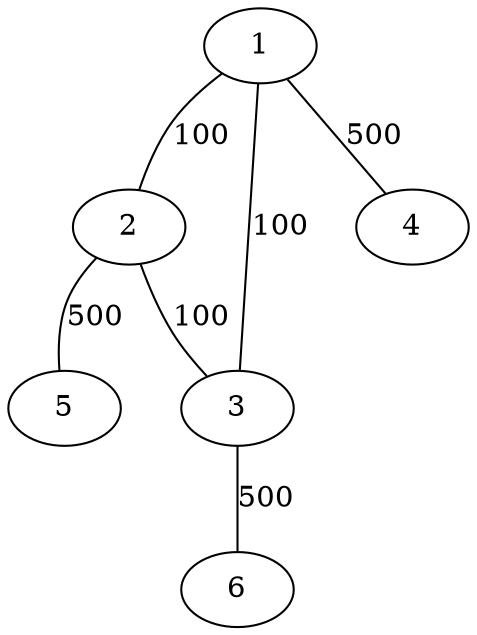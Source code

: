 graph G {
1--2 [label="100"];
1--3 [label="100"];
2--3 [label="100"];
1--4 [label="500"];
2--5 [label="500"];
3--6 [label="500"];
}